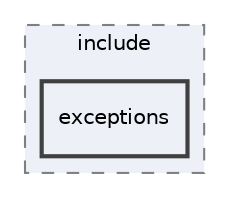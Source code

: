 digraph "D:/School/Minor Robotica/ExR1 Project/ros_test_ws/src/main/include/exceptions"
{
 // LATEX_PDF_SIZE
  edge [fontname="Helvetica",fontsize="10",labelfontname="Helvetica",labelfontsize="10"];
  node [fontname="Helvetica",fontsize="10",shape=record];
  compound=true
  subgraph clusterdir_52c320f192b5ae5a66da17897424d33d {
    graph [ bgcolor="#edf0f7", pencolor="grey50", style="filled,dashed,", label="include", fontname="Helvetica", fontsize="10", URL="dir_52c320f192b5ae5a66da17897424d33d.html"]
  dir_2e9d32af9c5c889407bc31b60f9a9a21 [shape=box, label="exceptions", style="filled,bold,", fillcolor="#edf0f7", color="grey25", URL="dir_2e9d32af9c5c889407bc31b60f9a9a21.html"];
  }
}

